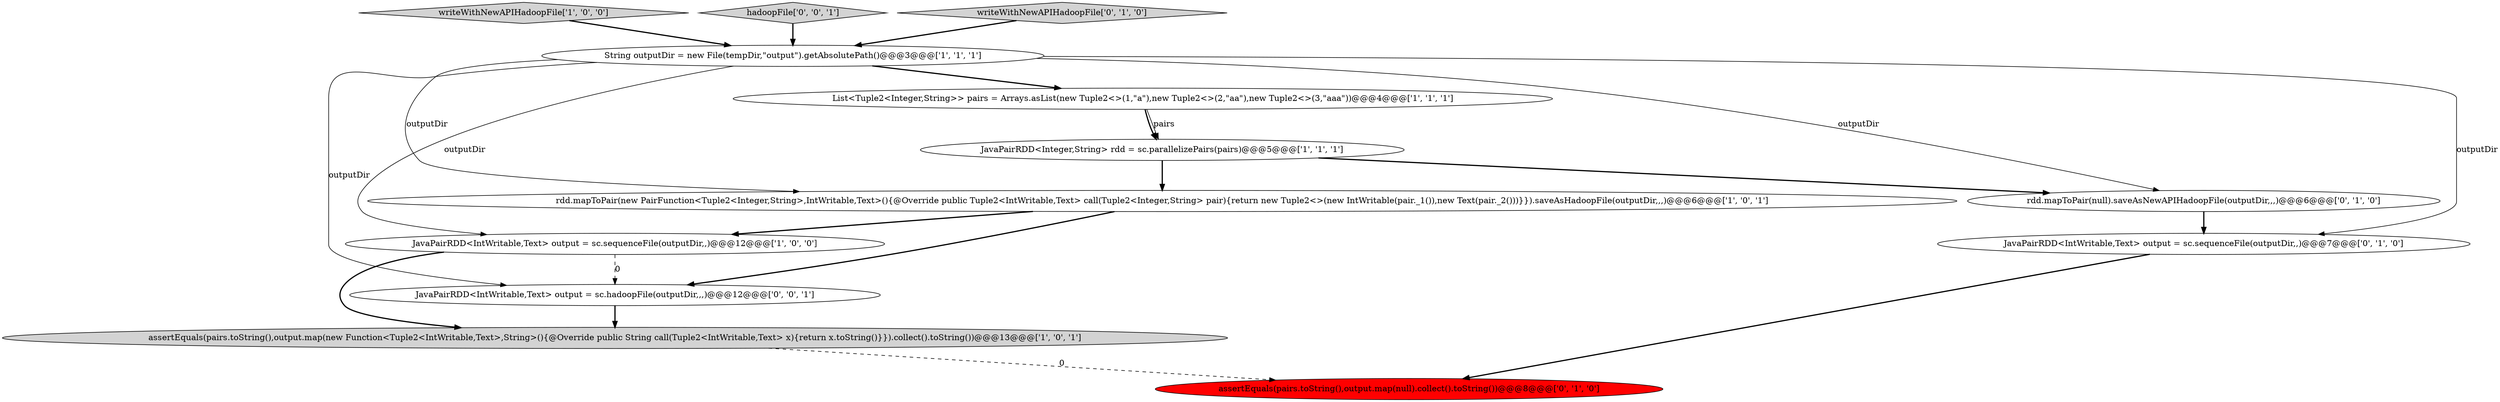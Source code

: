 digraph {
4 [style = filled, label = "JavaPairRDD<IntWritable,Text> output = sc.sequenceFile(outputDir,,)@@@12@@@['1', '0', '0']", fillcolor = white, shape = ellipse image = "AAA0AAABBB1BBB"];
6 [style = filled, label = "writeWithNewAPIHadoopFile['1', '0', '0']", fillcolor = lightgray, shape = diamond image = "AAA0AAABBB1BBB"];
11 [style = filled, label = "hadoopFile['0', '0', '1']", fillcolor = lightgray, shape = diamond image = "AAA0AAABBB3BBB"];
1 [style = filled, label = "String outputDir = new File(tempDir,\"output\").getAbsolutePath()@@@3@@@['1', '1', '1']", fillcolor = white, shape = ellipse image = "AAA0AAABBB1BBB"];
2 [style = filled, label = "List<Tuple2<Integer,String>> pairs = Arrays.asList(new Tuple2<>(1,\"a\"),new Tuple2<>(2,\"aa\"),new Tuple2<>(3,\"aaa\"))@@@4@@@['1', '1', '1']", fillcolor = white, shape = ellipse image = "AAA0AAABBB1BBB"];
9 [style = filled, label = "writeWithNewAPIHadoopFile['0', '1', '0']", fillcolor = lightgray, shape = diamond image = "AAA0AAABBB2BBB"];
3 [style = filled, label = "assertEquals(pairs.toString(),output.map(new Function<Tuple2<IntWritable,Text>,String>(){@Override public String call(Tuple2<IntWritable,Text> x){return x.toString()}}).collect().toString())@@@13@@@['1', '0', '1']", fillcolor = lightgray, shape = ellipse image = "AAA0AAABBB1BBB"];
7 [style = filled, label = "assertEquals(pairs.toString(),output.map(null).collect().toString())@@@8@@@['0', '1', '0']", fillcolor = red, shape = ellipse image = "AAA1AAABBB2BBB"];
10 [style = filled, label = "JavaPairRDD<IntWritable,Text> output = sc.sequenceFile(outputDir,,)@@@7@@@['0', '1', '0']", fillcolor = white, shape = ellipse image = "AAA0AAABBB2BBB"];
8 [style = filled, label = "rdd.mapToPair(null).saveAsNewAPIHadoopFile(outputDir,,,)@@@6@@@['0', '1', '0']", fillcolor = white, shape = ellipse image = "AAA0AAABBB2BBB"];
5 [style = filled, label = "JavaPairRDD<Integer,String> rdd = sc.parallelizePairs(pairs)@@@5@@@['1', '1', '1']", fillcolor = white, shape = ellipse image = "AAA0AAABBB1BBB"];
0 [style = filled, label = "rdd.mapToPair(new PairFunction<Tuple2<Integer,String>,IntWritable,Text>(){@Override public Tuple2<IntWritable,Text> call(Tuple2<Integer,String> pair){return new Tuple2<>(new IntWritable(pair._1()),new Text(pair._2()))}}).saveAsHadoopFile(outputDir,,,)@@@6@@@['1', '0', '1']", fillcolor = white, shape = ellipse image = "AAA0AAABBB1BBB"];
12 [style = filled, label = "JavaPairRDD<IntWritable,Text> output = sc.hadoopFile(outputDir,,,)@@@12@@@['0', '0', '1']", fillcolor = white, shape = ellipse image = "AAA0AAABBB3BBB"];
4->3 [style = bold, label=""];
5->8 [style = bold, label=""];
8->10 [style = bold, label=""];
1->0 [style = solid, label="outputDir"];
11->1 [style = bold, label=""];
3->7 [style = dashed, label="0"];
0->12 [style = bold, label=""];
1->10 [style = solid, label="outputDir"];
1->4 [style = solid, label="outputDir"];
10->7 [style = bold, label=""];
4->12 [style = dashed, label="0"];
1->8 [style = solid, label="outputDir"];
6->1 [style = bold, label=""];
5->0 [style = bold, label=""];
0->4 [style = bold, label=""];
1->2 [style = bold, label=""];
12->3 [style = bold, label=""];
9->1 [style = bold, label=""];
1->12 [style = solid, label="outputDir"];
2->5 [style = solid, label="pairs"];
2->5 [style = bold, label=""];
}
